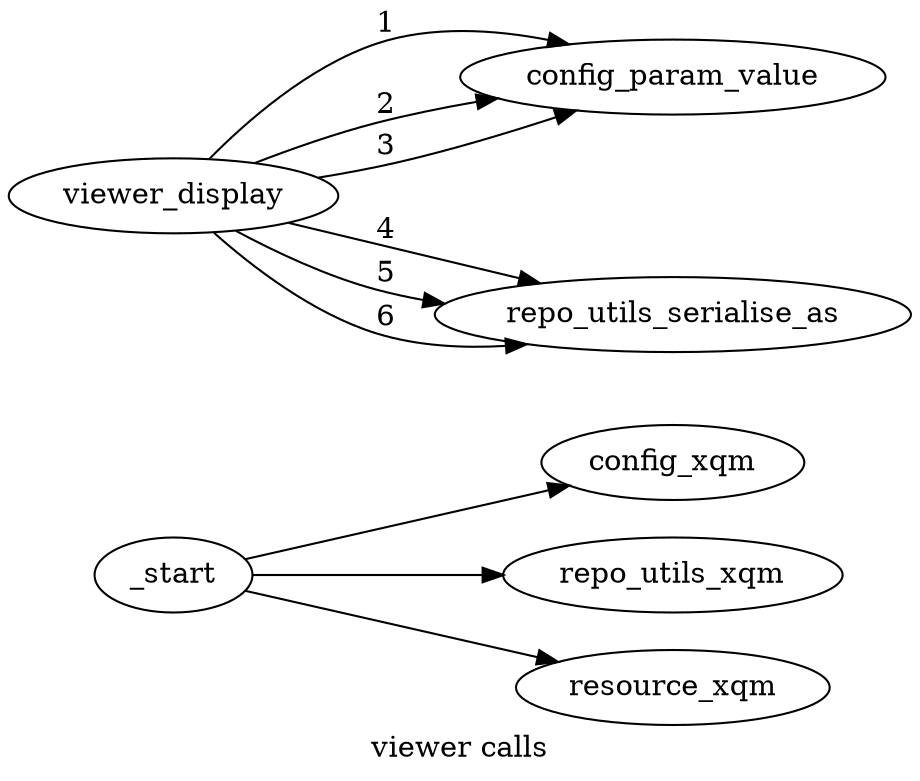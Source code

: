  /* dot -oviewer_calls.png -Tpng viewer_calls.dot */ 
digraph viewer_calls {
label="viewer calls";
rankdir=LR;
_start -> config_xqm ;
_start -> repo_utils_xqm ;
_start -> resource_xqm ;
viewer_display -> config_param_value [label= 1 ];
viewer_display -> config_param_value [label= 2 ];
viewer_display -> config_param_value [label= 3 ];
viewer_display -> repo_utils_serialise_as [label= 4 ];
viewer_display -> repo_utils_serialise_as [label= 5 ];
viewer_display -> repo_utils_serialise_as [label= 6 ];
}
